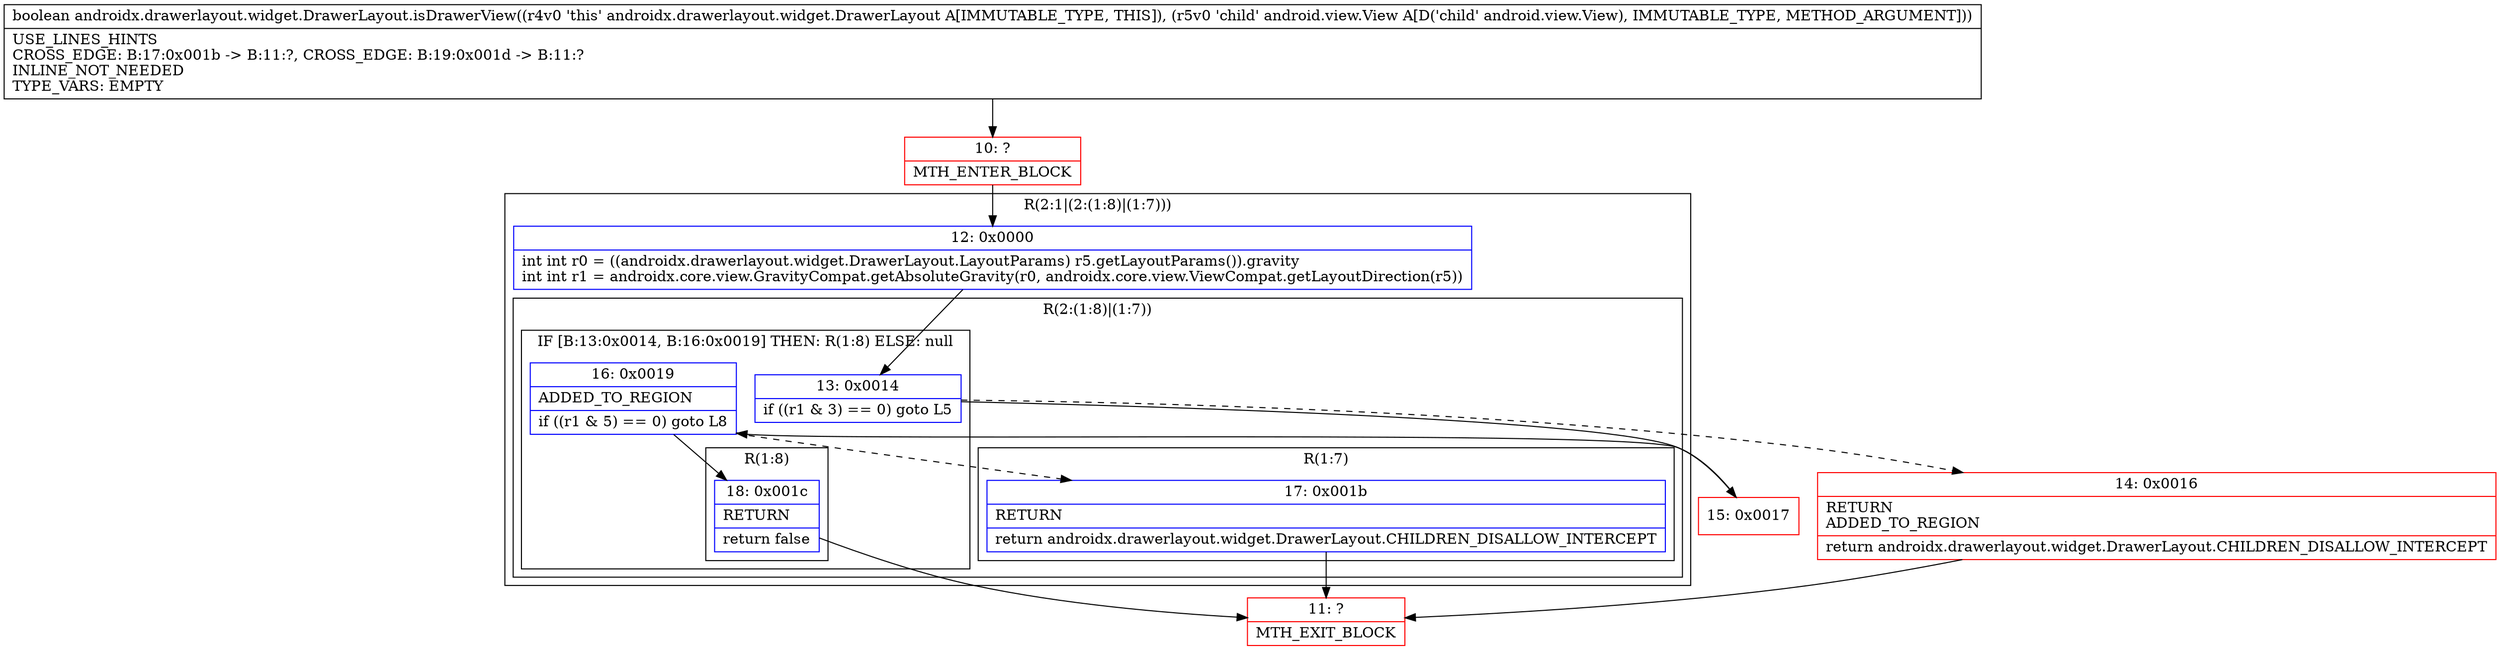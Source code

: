 digraph "CFG forandroidx.drawerlayout.widget.DrawerLayout.isDrawerView(Landroid\/view\/View;)Z" {
subgraph cluster_Region_936191964 {
label = "R(2:1|(2:(1:8)|(1:7)))";
node [shape=record,color=blue];
Node_12 [shape=record,label="{12\:\ 0x0000|int int r0 = ((androidx.drawerlayout.widget.DrawerLayout.LayoutParams) r5.getLayoutParams()).gravity\lint int r1 = androidx.core.view.GravityCompat.getAbsoluteGravity(r0, androidx.core.view.ViewCompat.getLayoutDirection(r5))\l}"];
subgraph cluster_Region_388355977 {
label = "R(2:(1:8)|(1:7))";
node [shape=record,color=blue];
subgraph cluster_IfRegion_2081508295 {
label = "IF [B:13:0x0014, B:16:0x0019] THEN: R(1:8) ELSE: null";
node [shape=record,color=blue];
Node_13 [shape=record,label="{13\:\ 0x0014|if ((r1 & 3) == 0) goto L5\l}"];
Node_16 [shape=record,label="{16\:\ 0x0019|ADDED_TO_REGION\l|if ((r1 & 5) == 0) goto L8\l}"];
subgraph cluster_Region_1035376188 {
label = "R(1:8)";
node [shape=record,color=blue];
Node_18 [shape=record,label="{18\:\ 0x001c|RETURN\l|return false\l}"];
}
}
subgraph cluster_Region_2003847058 {
label = "R(1:7)";
node [shape=record,color=blue];
Node_17 [shape=record,label="{17\:\ 0x001b|RETURN\l|return androidx.drawerlayout.widget.DrawerLayout.CHILDREN_DISALLOW_INTERCEPT\l}"];
}
}
}
Node_10 [shape=record,color=red,label="{10\:\ ?|MTH_ENTER_BLOCK\l}"];
Node_14 [shape=record,color=red,label="{14\:\ 0x0016|RETURN\lADDED_TO_REGION\l|return androidx.drawerlayout.widget.DrawerLayout.CHILDREN_DISALLOW_INTERCEPT\l}"];
Node_11 [shape=record,color=red,label="{11\:\ ?|MTH_EXIT_BLOCK\l}"];
Node_15 [shape=record,color=red,label="{15\:\ 0x0017}"];
MethodNode[shape=record,label="{boolean androidx.drawerlayout.widget.DrawerLayout.isDrawerView((r4v0 'this' androidx.drawerlayout.widget.DrawerLayout A[IMMUTABLE_TYPE, THIS]), (r5v0 'child' android.view.View A[D('child' android.view.View), IMMUTABLE_TYPE, METHOD_ARGUMENT]))  | USE_LINES_HINTS\lCROSS_EDGE: B:17:0x001b \-\> B:11:?, CROSS_EDGE: B:19:0x001d \-\> B:11:?\lINLINE_NOT_NEEDED\lTYPE_VARS: EMPTY\l}"];
MethodNode -> Node_10;Node_12 -> Node_13;
Node_13 -> Node_14[style=dashed];
Node_13 -> Node_15;
Node_16 -> Node_17[style=dashed];
Node_16 -> Node_18;
Node_18 -> Node_11;
Node_17 -> Node_11;
Node_10 -> Node_12;
Node_14 -> Node_11;
Node_15 -> Node_16;
}

